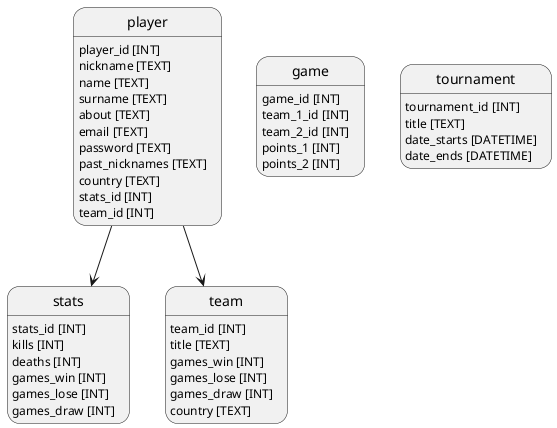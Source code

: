 @startuml

player: player_id [INT]
player: nickname [TEXT]
player: name [TEXT]
player: surname [TEXT]
player: about [TEXT]
player: email [TEXT]
player: password [TEXT]
player: past_nicknames [TEXT]
player: country [TEXT]
player: stats_id [INT]
player: team_id [INT]
player --> stats
player --> team

stats: stats_id [INT]
stats: kills [INT]
stats: deaths [INT]
stats: games_win [INT]
stats: games_lose [INT]
stats: games_draw [INT]

team: team_id [INT]
team: title [TEXT]
team: games_win [INT]
team: games_lose [INT]
team: games_draw [INT]
team: country [TEXT]

game: game_id [INT]
game: team_1_id [INT]
game: team_2_id [INT]
game: points_1 [INT]
game: points_2 [INT]


tournament: tournament_id [INT]
tournament: title [TEXT]
tournament: date_starts [DATETIME]
tournament: date_ends [DATETIME]


@enduml